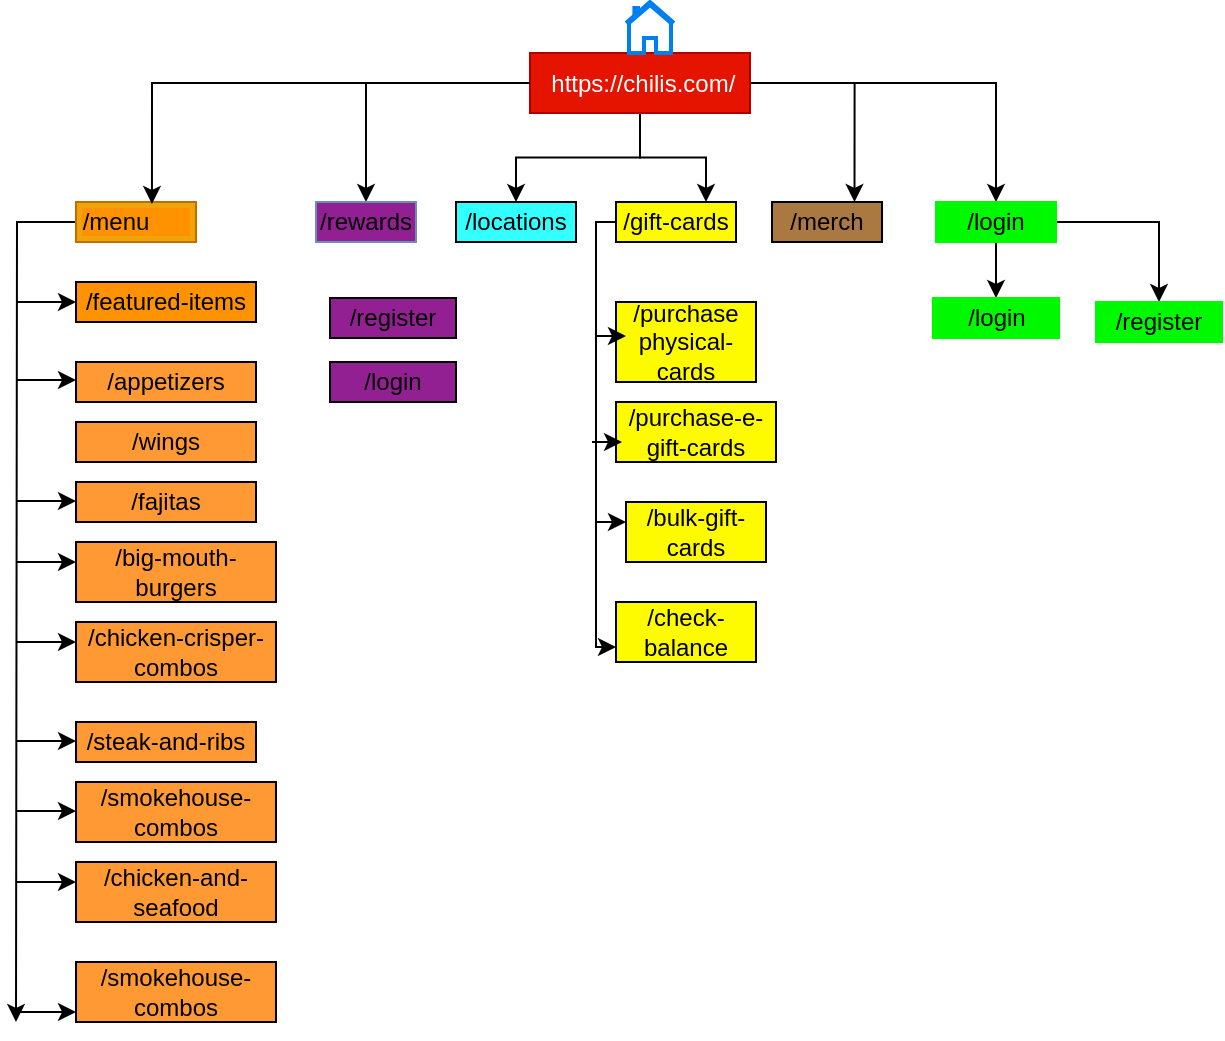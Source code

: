 <mxfile version="24.2.0" type="github" pages="2">
  <diagram name="Chili&#39;s" id="PSdes31Rnnlw_tgahbyj">
    <mxGraphModel dx="1280" dy="675" grid="1" gridSize="10" guides="1" tooltips="1" connect="1" arrows="1" fold="1" page="1" pageScale="1" pageWidth="850" pageHeight="1100" math="0" shadow="0">
      <root>
        <mxCell id="0" />
        <mxCell id="1" parent="0" />
        <mxCell id="0PAF0eVwtVLL-mnTtXqf-24" style="edgeStyle=orthogonalEdgeStyle;rounded=0;orthogonalLoop=1;jettySize=auto;html=1;entryX=0.5;entryY=0;entryDx=0;entryDy=0;" edge="1" parent="1" source="0PAF0eVwtVLL-mnTtXqf-1" target="0PAF0eVwtVLL-mnTtXqf-2">
          <mxGeometry relative="1" as="geometry" />
        </mxCell>
        <mxCell id="0PAF0eVwtVLL-mnTtXqf-25" style="edgeStyle=orthogonalEdgeStyle;rounded=0;orthogonalLoop=1;jettySize=auto;html=1;entryX=0.5;entryY=0;entryDx=0;entryDy=0;" edge="1" parent="1" source="0PAF0eVwtVLL-mnTtXqf-1" target="0PAF0eVwtVLL-mnTtXqf-6">
          <mxGeometry relative="1" as="geometry" />
        </mxCell>
        <mxCell id="0PAF0eVwtVLL-mnTtXqf-26" value="" style="edgeStyle=orthogonalEdgeStyle;rounded=0;orthogonalLoop=1;jettySize=auto;html=1;" edge="1" parent="1" source="0PAF0eVwtVLL-mnTtXqf-1" target="0PAF0eVwtVLL-mnTtXqf-5">
          <mxGeometry relative="1" as="geometry" />
        </mxCell>
        <mxCell id="0PAF0eVwtVLL-mnTtXqf-28" style="edgeStyle=orthogonalEdgeStyle;rounded=0;orthogonalLoop=1;jettySize=auto;html=1;entryX=0.75;entryY=0;entryDx=0;entryDy=0;" edge="1" parent="1" source="0PAF0eVwtVLL-mnTtXqf-1" target="0PAF0eVwtVLL-mnTtXqf-3">
          <mxGeometry relative="1" as="geometry" />
        </mxCell>
        <mxCell id="0PAF0eVwtVLL-mnTtXqf-29" style="edgeStyle=orthogonalEdgeStyle;rounded=0;orthogonalLoop=1;jettySize=auto;html=1;entryX=0.75;entryY=0;entryDx=0;entryDy=0;" edge="1" parent="1" source="0PAF0eVwtVLL-mnTtXqf-1" target="0PAF0eVwtVLL-mnTtXqf-4">
          <mxGeometry relative="1" as="geometry" />
        </mxCell>
        <mxCell id="0PAF0eVwtVLL-mnTtXqf-1" value="&amp;nbsp;https://chilis.com/" style="rounded=0;whiteSpace=wrap;html=1;fillColor=#e51400;fontColor=#ffffff;strokeColor=#B20000;" vertex="1" parent="1">
          <mxGeometry x="277" y="125.5" width="110" height="30" as="geometry" />
        </mxCell>
        <mxCell id="0PAF0eVwtVLL-mnTtXqf-41" style="edgeStyle=orthogonalEdgeStyle;rounded=0;orthogonalLoop=1;jettySize=auto;html=1;entryX=0.5;entryY=0;entryDx=0;entryDy=0;" edge="1" parent="1" source="0PAF0eVwtVLL-mnTtXqf-2" target="0PAF0eVwtVLL-mnTtXqf-39">
          <mxGeometry relative="1" as="geometry" />
        </mxCell>
        <mxCell id="0PAF0eVwtVLL-mnTtXqf-42" value="" style="edgeStyle=orthogonalEdgeStyle;rounded=0;orthogonalLoop=1;jettySize=auto;html=1;" edge="1" parent="1" source="0PAF0eVwtVLL-mnTtXqf-2" target="0PAF0eVwtVLL-mnTtXqf-40">
          <mxGeometry relative="1" as="geometry" />
        </mxCell>
        <mxCell id="0PAF0eVwtVLL-mnTtXqf-2" value="/login" style="rounded=0;whiteSpace=wrap;html=1;fillColor=#00f900;strokeColor=#00f900;" vertex="1" parent="1">
          <mxGeometry x="480" y="200" width="60" height="20" as="geometry" />
        </mxCell>
        <mxCell id="0PAF0eVwtVLL-mnTtXqf-3" value="/merch" style="rounded=0;whiteSpace=wrap;html=1;fillColor=#aa7941;" vertex="1" parent="1">
          <mxGeometry x="398" y="200" width="55" height="20" as="geometry" />
        </mxCell>
        <mxCell id="0PAF0eVwtVLL-mnTtXqf-56" style="edgeStyle=orthogonalEdgeStyle;rounded=0;orthogonalLoop=1;jettySize=auto;html=1;entryX=0;entryY=0.75;entryDx=0;entryDy=0;" edge="1" parent="1" source="0PAF0eVwtVLL-mnTtXqf-4" target="0PAF0eVwtVLL-mnTtXqf-38">
          <mxGeometry relative="1" as="geometry">
            <Array as="points">
              <mxPoint x="310" y="210" />
              <mxPoint x="310" y="423" />
            </Array>
          </mxGeometry>
        </mxCell>
        <mxCell id="0PAF0eVwtVLL-mnTtXqf-4" value="/gift-cards" style="rounded=0;whiteSpace=wrap;html=1;fillColor=#fefb00;" vertex="1" parent="1">
          <mxGeometry x="320" y="200" width="60" height="20" as="geometry" />
        </mxCell>
        <mxCell id="0PAF0eVwtVLL-mnTtXqf-5" value="/locations" style="rounded=0;whiteSpace=wrap;html=1;fillColor=#33FFFF;" vertex="1" parent="1">
          <mxGeometry x="240" y="200" width="60" height="20" as="geometry" />
        </mxCell>
        <mxCell id="0PAF0eVwtVLL-mnTtXqf-6" value="/rewards" style="rounded=0;whiteSpace=wrap;html=1;fillColor=#932092;strokeColor=#6c8ebf;" vertex="1" parent="1">
          <mxGeometry x="170" y="200" width="50" height="20" as="geometry" />
        </mxCell>
        <mxCell id="0PAF0eVwtVLL-mnTtXqf-43" style="edgeStyle=orthogonalEdgeStyle;rounded=0;orthogonalLoop=1;jettySize=auto;html=1;" edge="1" parent="1" source="0PAF0eVwtVLL-mnTtXqf-7">
          <mxGeometry relative="1" as="geometry">
            <mxPoint x="20" y="610" as="targetPoint" />
          </mxGeometry>
        </mxCell>
        <mxCell id="0PAF0eVwtVLL-mnTtXqf-7" value="&lt;span style=&quot;background-color: rgb(255, 146, 0);&quot;&gt;/menu&lt;span style=&quot;white-space: pre;&quot;&gt;&#x9;&lt;/span&gt;&lt;/span&gt;" style="rounded=0;whiteSpace=wrap;html=1;fillColor=#f0a30a;fontColor=#000000;strokeColor=#BD7000;" vertex="1" parent="1">
          <mxGeometry x="50" y="200" width="60" height="20" as="geometry" />
        </mxCell>
        <mxCell id="0PAF0eVwtVLL-mnTtXqf-8" value="/featured-items" style="rounded=0;whiteSpace=wrap;html=1;fillColor=#ff9200;" vertex="1" parent="1">
          <mxGeometry x="50" y="240" width="90" height="20" as="geometry" />
        </mxCell>
        <mxCell id="0PAF0eVwtVLL-mnTtXqf-9" value="" style="html=1;verticalLabelPosition=bottom;align=center;labelBackgroundColor=#ffffff;verticalAlign=top;strokeWidth=2;strokeColor=#0080F0;shadow=0;dashed=0;shape=mxgraph.ios7.icons.home;" vertex="1" parent="1">
          <mxGeometry x="325" y="100" width="24" height="25.5" as="geometry" />
        </mxCell>
        <mxCell id="0PAF0eVwtVLL-mnTtXqf-12" value="/fajitas" style="rounded=0;whiteSpace=wrap;html=1;fillColor=#FF9933;" vertex="1" parent="1">
          <mxGeometry x="50" y="340" width="90" height="20" as="geometry" />
        </mxCell>
        <mxCell id="0PAF0eVwtVLL-mnTtXqf-13" value="/appetizers" style="rounded=0;whiteSpace=wrap;html=1;fillColor=#FF9933;" vertex="1" parent="1">
          <mxGeometry x="50" y="280" width="90" height="20" as="geometry" />
        </mxCell>
        <mxCell id="0PAF0eVwtVLL-mnTtXqf-14" value="/wings" style="rounded=0;whiteSpace=wrap;html=1;fillColor=#FF9933;" vertex="1" parent="1">
          <mxGeometry x="50" y="310" width="90" height="20" as="geometry" />
        </mxCell>
        <mxCell id="0PAF0eVwtVLL-mnTtXqf-16" value="/smokehouse-combos" style="rounded=0;whiteSpace=wrap;html=1;fillColor=#FF9933;" vertex="1" parent="1">
          <mxGeometry x="50" y="490" width="100" height="30" as="geometry" />
        </mxCell>
        <mxCell id="0PAF0eVwtVLL-mnTtXqf-17" value="/big-mouth-burgers" style="rounded=0;whiteSpace=wrap;html=1;fillColor=#FF9933;" vertex="1" parent="1">
          <mxGeometry x="50" y="370" width="100" height="30" as="geometry" />
        </mxCell>
        <mxCell id="0PAF0eVwtVLL-mnTtXqf-18" value="/steak-and-ribs" style="rounded=0;whiteSpace=wrap;html=1;fillColor=#FF9933;" vertex="1" parent="1">
          <mxGeometry x="50" y="460" width="90" height="20" as="geometry" />
        </mxCell>
        <mxCell id="0PAF0eVwtVLL-mnTtXqf-19" value="/chicken-crisper-combos" style="rounded=0;whiteSpace=wrap;html=1;fillColor=#FF9933;" vertex="1" parent="1">
          <mxGeometry x="50" y="410" width="100" height="30" as="geometry" />
        </mxCell>
        <mxCell id="0PAF0eVwtVLL-mnTtXqf-20" value="/chicken-and-seafood" style="rounded=0;whiteSpace=wrap;html=1;fillColor=#FF9933;" vertex="1" parent="1">
          <mxGeometry x="50" y="530" width="100" height="30" as="geometry" />
        </mxCell>
        <mxCell id="0PAF0eVwtVLL-mnTtXqf-21" value="/smokehouse-combos" style="rounded=0;whiteSpace=wrap;html=1;fillColor=#FF9933;" vertex="1" parent="1">
          <mxGeometry x="50" y="580" width="100" height="30" as="geometry" />
        </mxCell>
        <mxCell id="0PAF0eVwtVLL-mnTtXqf-23" style="edgeStyle=orthogonalEdgeStyle;rounded=0;orthogonalLoop=1;jettySize=auto;html=1;entryX=0.633;entryY=0.05;entryDx=0;entryDy=0;entryPerimeter=0;" edge="1" parent="1" source="0PAF0eVwtVLL-mnTtXqf-1" target="0PAF0eVwtVLL-mnTtXqf-7">
          <mxGeometry relative="1" as="geometry" />
        </mxCell>
        <mxCell id="0PAF0eVwtVLL-mnTtXqf-31" value="/register" style="whiteSpace=wrap;html=1;fillColor=#932092;" vertex="1" parent="1">
          <mxGeometry x="177" y="248" width="63" height="20" as="geometry" />
        </mxCell>
        <mxCell id="0PAF0eVwtVLL-mnTtXqf-32" value="/login" style="whiteSpace=wrap;html=1;fillColor=#932092;" vertex="1" parent="1">
          <mxGeometry x="177" y="280" width="63" height="20" as="geometry" />
        </mxCell>
        <mxCell id="0PAF0eVwtVLL-mnTtXqf-33" style="edgeStyle=orthogonalEdgeStyle;rounded=0;orthogonalLoop=1;jettySize=auto;html=1;exitX=0.5;exitY=1;exitDx=0;exitDy=0;" edge="1" parent="1" source="0PAF0eVwtVLL-mnTtXqf-32" target="0PAF0eVwtVLL-mnTtXqf-32">
          <mxGeometry relative="1" as="geometry" />
        </mxCell>
        <mxCell id="0PAF0eVwtVLL-mnTtXqf-35" value="/purchase physical-cards" style="rounded=0;whiteSpace=wrap;html=1;fillColor=#fefb00;" vertex="1" parent="1">
          <mxGeometry x="320" y="250" width="70" height="40" as="geometry" />
        </mxCell>
        <mxCell id="0PAF0eVwtVLL-mnTtXqf-36" value="/purchase-e-gift-cards" style="rounded=0;whiteSpace=wrap;html=1;fillColor=#fefb00;" vertex="1" parent="1">
          <mxGeometry x="320" y="300" width="80" height="30" as="geometry" />
        </mxCell>
        <mxCell id="0PAF0eVwtVLL-mnTtXqf-37" value="/bulk-gift-cards" style="rounded=0;whiteSpace=wrap;html=1;fillColor=#fefb00;" vertex="1" parent="1">
          <mxGeometry x="325" y="350" width="70" height="30" as="geometry" />
        </mxCell>
        <mxCell id="0PAF0eVwtVLL-mnTtXqf-38" value="/check-balance" style="rounded=0;whiteSpace=wrap;html=1;fillColor=#fefb00;" vertex="1" parent="1">
          <mxGeometry x="320" y="400" width="70" height="30" as="geometry" />
        </mxCell>
        <mxCell id="0PAF0eVwtVLL-mnTtXqf-39" value="/register" style="whiteSpace=wrap;html=1;strokeColor=#00f900;fillColor=#00f900;" vertex="1" parent="1">
          <mxGeometry x="560" y="250" width="63" height="20" as="geometry" />
        </mxCell>
        <mxCell id="0PAF0eVwtVLL-mnTtXqf-40" value="/login" style="whiteSpace=wrap;html=1;strokeColor=#00f900;fillColor=#00f900;" vertex="1" parent="1">
          <mxGeometry x="478.5" y="248" width="63" height="20" as="geometry" />
        </mxCell>
        <mxCell id="0PAF0eVwtVLL-mnTtXqf-46" value="" style="endArrow=classic;html=1;rounded=0;" edge="1" parent="1">
          <mxGeometry width="50" height="50" relative="1" as="geometry">
            <mxPoint x="20" y="250" as="sourcePoint" />
            <mxPoint x="50" y="250" as="targetPoint" />
          </mxGeometry>
        </mxCell>
        <mxCell id="0PAF0eVwtVLL-mnTtXqf-47" value="" style="endArrow=classic;html=1;rounded=0;" edge="1" parent="1">
          <mxGeometry width="50" height="50" relative="1" as="geometry">
            <mxPoint x="20" y="289" as="sourcePoint" />
            <mxPoint x="50" y="289" as="targetPoint" />
          </mxGeometry>
        </mxCell>
        <mxCell id="0PAF0eVwtVLL-mnTtXqf-48" value="" style="endArrow=classic;html=1;rounded=0;" edge="1" parent="1">
          <mxGeometry width="50" height="50" relative="1" as="geometry">
            <mxPoint x="20" y="349.5" as="sourcePoint" />
            <mxPoint x="50" y="349.5" as="targetPoint" />
          </mxGeometry>
        </mxCell>
        <mxCell id="0PAF0eVwtVLL-mnTtXqf-50" value="" style="endArrow=classic;html=1;rounded=0;" edge="1" parent="1">
          <mxGeometry width="50" height="50" relative="1" as="geometry">
            <mxPoint x="20" y="380" as="sourcePoint" />
            <mxPoint x="50" y="380" as="targetPoint" />
          </mxGeometry>
        </mxCell>
        <mxCell id="0PAF0eVwtVLL-mnTtXqf-51" value="" style="endArrow=classic;html=1;rounded=0;" edge="1" parent="1">
          <mxGeometry width="50" height="50" relative="1" as="geometry">
            <mxPoint x="20" y="420" as="sourcePoint" />
            <mxPoint x="50" y="420" as="targetPoint" />
          </mxGeometry>
        </mxCell>
        <mxCell id="0PAF0eVwtVLL-mnTtXqf-52" value="" style="endArrow=classic;html=1;rounded=0;" edge="1" parent="1">
          <mxGeometry width="50" height="50" relative="1" as="geometry">
            <mxPoint x="20" y="469.5" as="sourcePoint" />
            <mxPoint x="50" y="469.5" as="targetPoint" />
          </mxGeometry>
        </mxCell>
        <mxCell id="0PAF0eVwtVLL-mnTtXqf-53" value="" style="endArrow=classic;html=1;rounded=0;" edge="1" parent="1">
          <mxGeometry width="50" height="50" relative="1" as="geometry">
            <mxPoint x="20" y="540" as="sourcePoint" />
            <mxPoint x="50" y="540" as="targetPoint" />
          </mxGeometry>
        </mxCell>
        <mxCell id="0PAF0eVwtVLL-mnTtXqf-54" value="" style="endArrow=classic;html=1;rounded=0;" edge="1" parent="1">
          <mxGeometry width="50" height="50" relative="1" as="geometry">
            <mxPoint x="20" y="504.5" as="sourcePoint" />
            <mxPoint x="50" y="504.5" as="targetPoint" />
          </mxGeometry>
        </mxCell>
        <mxCell id="0PAF0eVwtVLL-mnTtXqf-55" value="" style="endArrow=classic;html=1;rounded=0;" edge="1" parent="1">
          <mxGeometry width="50" height="50" relative="1" as="geometry">
            <mxPoint x="20" y="605" as="sourcePoint" />
            <mxPoint x="50" y="605" as="targetPoint" />
          </mxGeometry>
        </mxCell>
        <mxCell id="0PAF0eVwtVLL-mnTtXqf-57" value="" style="endArrow=classic;html=1;rounded=0;" edge="1" parent="1">
          <mxGeometry width="50" height="50" relative="1" as="geometry">
            <mxPoint x="310" y="267" as="sourcePoint" />
            <mxPoint x="325" y="267" as="targetPoint" />
          </mxGeometry>
        </mxCell>
        <mxCell id="0PAF0eVwtVLL-mnTtXqf-58" value="" style="endArrow=classic;html=1;rounded=0;" edge="1" parent="1">
          <mxGeometry width="50" height="50" relative="1" as="geometry">
            <mxPoint x="308" y="320" as="sourcePoint" />
            <mxPoint x="323" y="320" as="targetPoint" />
          </mxGeometry>
        </mxCell>
        <mxCell id="0PAF0eVwtVLL-mnTtXqf-59" value="" style="endArrow=classic;html=1;rounded=0;" edge="1" parent="1">
          <mxGeometry width="50" height="50" relative="1" as="geometry">
            <mxPoint x="310" y="360" as="sourcePoint" />
            <mxPoint x="325" y="360" as="targetPoint" />
          </mxGeometry>
        </mxCell>
      </root>
    </mxGraphModel>
  </diagram>
  <diagram name="McDonald&#39;s" id="AGSGahIXU4RQnxEWUdl-">
    <mxGraphModel dx="1280" dy="675" grid="1" gridSize="10" guides="1" tooltips="1" connect="1" arrows="1" fold="1" page="1" pageScale="1" pageWidth="850" pageHeight="1100" math="0" shadow="0">
      <root>
        <mxCell id="7CCz3uAto5SKICLuDHaF-0" />
        <mxCell id="7CCz3uAto5SKICLuDHaF-1" parent="7CCz3uAto5SKICLuDHaF-0" />
        <mxCell id="7CCz3uAto5SKICLuDHaF-2" style="edgeStyle=orthogonalEdgeStyle;rounded=0;orthogonalLoop=1;jettySize=auto;html=1;entryX=0.5;entryY=0;entryDx=0;entryDy=0;" edge="1" parent="7CCz3uAto5SKICLuDHaF-1" source="7CCz3uAto5SKICLuDHaF-7" target="7CCz3uAto5SKICLuDHaF-10">
          <mxGeometry relative="1" as="geometry" />
        </mxCell>
        <mxCell id="7CCz3uAto5SKICLuDHaF-3" style="edgeStyle=orthogonalEdgeStyle;rounded=0;orthogonalLoop=1;jettySize=auto;html=1;entryX=0.5;entryY=0;entryDx=0;entryDy=0;" edge="1" parent="7CCz3uAto5SKICLuDHaF-1" source="7CCz3uAto5SKICLuDHaF-7" target="7CCz3uAto5SKICLuDHaF-15">
          <mxGeometry relative="1" as="geometry" />
        </mxCell>
        <mxCell id="7CCz3uAto5SKICLuDHaF-4" value="" style="edgeStyle=orthogonalEdgeStyle;rounded=0;orthogonalLoop=1;jettySize=auto;html=1;" edge="1" parent="7CCz3uAto5SKICLuDHaF-1" source="7CCz3uAto5SKICLuDHaF-7" target="7CCz3uAto5SKICLuDHaF-14">
          <mxGeometry relative="1" as="geometry" />
        </mxCell>
        <mxCell id="7CCz3uAto5SKICLuDHaF-5" style="edgeStyle=orthogonalEdgeStyle;rounded=0;orthogonalLoop=1;jettySize=auto;html=1;entryX=0.75;entryY=0;entryDx=0;entryDy=0;" edge="1" parent="7CCz3uAto5SKICLuDHaF-1" source="7CCz3uAto5SKICLuDHaF-7" target="7CCz3uAto5SKICLuDHaF-11">
          <mxGeometry relative="1" as="geometry" />
        </mxCell>
        <mxCell id="7CCz3uAto5SKICLuDHaF-6" style="edgeStyle=orthogonalEdgeStyle;rounded=0;orthogonalLoop=1;jettySize=auto;html=1;entryX=0.75;entryY=0;entryDx=0;entryDy=0;" edge="1" parent="7CCz3uAto5SKICLuDHaF-1" source="7CCz3uAto5SKICLuDHaF-7" target="7CCz3uAto5SKICLuDHaF-13">
          <mxGeometry relative="1" as="geometry" />
        </mxCell>
        <mxCell id="7CCz3uAto5SKICLuDHaF-7" value="&amp;nbsp;https://chilis.com/" style="rounded=0;whiteSpace=wrap;html=1;fillColor=#e51400;fontColor=#ffffff;strokeColor=#B20000;" vertex="1" parent="7CCz3uAto5SKICLuDHaF-1">
          <mxGeometry x="277" y="125.5" width="110" height="30" as="geometry" />
        </mxCell>
        <mxCell id="7CCz3uAto5SKICLuDHaF-8" style="edgeStyle=orthogonalEdgeStyle;rounded=0;orthogonalLoop=1;jettySize=auto;html=1;entryX=0.5;entryY=0;entryDx=0;entryDy=0;" edge="1" parent="7CCz3uAto5SKICLuDHaF-1" source="7CCz3uAto5SKICLuDHaF-10" target="7CCz3uAto5SKICLuDHaF-37">
          <mxGeometry relative="1" as="geometry" />
        </mxCell>
        <mxCell id="7CCz3uAto5SKICLuDHaF-9" value="" style="edgeStyle=orthogonalEdgeStyle;rounded=0;orthogonalLoop=1;jettySize=auto;html=1;" edge="1" parent="7CCz3uAto5SKICLuDHaF-1" source="7CCz3uAto5SKICLuDHaF-10" target="7CCz3uAto5SKICLuDHaF-38">
          <mxGeometry relative="1" as="geometry" />
        </mxCell>
        <mxCell id="7CCz3uAto5SKICLuDHaF-10" value="/login" style="rounded=0;whiteSpace=wrap;html=1;fillColor=#00f900;strokeColor=#00f900;" vertex="1" parent="7CCz3uAto5SKICLuDHaF-1">
          <mxGeometry x="480" y="200" width="60" height="20" as="geometry" />
        </mxCell>
        <mxCell id="7CCz3uAto5SKICLuDHaF-11" value="/merch" style="rounded=0;whiteSpace=wrap;html=1;fillColor=#aa7941;" vertex="1" parent="7CCz3uAto5SKICLuDHaF-1">
          <mxGeometry x="398" y="200" width="55" height="20" as="geometry" />
        </mxCell>
        <mxCell id="7CCz3uAto5SKICLuDHaF-12" style="edgeStyle=orthogonalEdgeStyle;rounded=0;orthogonalLoop=1;jettySize=auto;html=1;entryX=0;entryY=0.75;entryDx=0;entryDy=0;" edge="1" parent="7CCz3uAto5SKICLuDHaF-1" source="7CCz3uAto5SKICLuDHaF-13" target="7CCz3uAto5SKICLuDHaF-36">
          <mxGeometry relative="1" as="geometry">
            <Array as="points">
              <mxPoint x="310" y="210" />
              <mxPoint x="310" y="423" />
            </Array>
          </mxGeometry>
        </mxCell>
        <mxCell id="7CCz3uAto5SKICLuDHaF-13" value="/gift-cards" style="rounded=0;whiteSpace=wrap;html=1;fillColor=#fefb00;" vertex="1" parent="7CCz3uAto5SKICLuDHaF-1">
          <mxGeometry x="320" y="200" width="60" height="20" as="geometry" />
        </mxCell>
        <mxCell id="7CCz3uAto5SKICLuDHaF-14" value="/locations" style="rounded=0;whiteSpace=wrap;html=1;fillColor=#33FFFF;" vertex="1" parent="7CCz3uAto5SKICLuDHaF-1">
          <mxGeometry x="240" y="200" width="60" height="20" as="geometry" />
        </mxCell>
        <mxCell id="7CCz3uAto5SKICLuDHaF-15" value="/rewards" style="rounded=0;whiteSpace=wrap;html=1;fillColor=#932092;strokeColor=#6c8ebf;" vertex="1" parent="7CCz3uAto5SKICLuDHaF-1">
          <mxGeometry x="170" y="200" width="50" height="20" as="geometry" />
        </mxCell>
        <mxCell id="7CCz3uAto5SKICLuDHaF-16" style="edgeStyle=orthogonalEdgeStyle;rounded=0;orthogonalLoop=1;jettySize=auto;html=1;" edge="1" parent="7CCz3uAto5SKICLuDHaF-1" source="7CCz3uAto5SKICLuDHaF-17">
          <mxGeometry relative="1" as="geometry">
            <mxPoint x="20" y="610" as="targetPoint" />
          </mxGeometry>
        </mxCell>
        <mxCell id="7CCz3uAto5SKICLuDHaF-17" value="&lt;span style=&quot;background-color: rgb(255, 146, 0);&quot;&gt;/menu&lt;span style=&quot;white-space: pre;&quot;&gt;&#x9;&lt;/span&gt;&lt;/span&gt;" style="rounded=0;whiteSpace=wrap;html=1;fillColor=#f0a30a;fontColor=#000000;strokeColor=#BD7000;" vertex="1" parent="7CCz3uAto5SKICLuDHaF-1">
          <mxGeometry x="50" y="200" width="60" height="20" as="geometry" />
        </mxCell>
        <mxCell id="7CCz3uAto5SKICLuDHaF-18" value="/featured-items" style="rounded=0;whiteSpace=wrap;html=1;fillColor=#ff9200;" vertex="1" parent="7CCz3uAto5SKICLuDHaF-1">
          <mxGeometry x="50" y="240" width="90" height="20" as="geometry" />
        </mxCell>
        <mxCell id="7CCz3uAto5SKICLuDHaF-19" value="" style="html=1;verticalLabelPosition=bottom;align=center;labelBackgroundColor=#ffffff;verticalAlign=top;strokeWidth=2;strokeColor=#0080F0;shadow=0;dashed=0;shape=mxgraph.ios7.icons.home;" vertex="1" parent="7CCz3uAto5SKICLuDHaF-1">
          <mxGeometry x="325" y="100" width="24" height="25.5" as="geometry" />
        </mxCell>
        <mxCell id="7CCz3uAto5SKICLuDHaF-20" value="/fajitas" style="rounded=0;whiteSpace=wrap;html=1;fillColor=#FF9933;" vertex="1" parent="7CCz3uAto5SKICLuDHaF-1">
          <mxGeometry x="50" y="340" width="90" height="20" as="geometry" />
        </mxCell>
        <mxCell id="7CCz3uAto5SKICLuDHaF-21" value="/appetizers" style="rounded=0;whiteSpace=wrap;html=1;fillColor=#FF9933;" vertex="1" parent="7CCz3uAto5SKICLuDHaF-1">
          <mxGeometry x="50" y="280" width="90" height="20" as="geometry" />
        </mxCell>
        <mxCell id="7CCz3uAto5SKICLuDHaF-22" value="/wings" style="rounded=0;whiteSpace=wrap;html=1;fillColor=#FF9933;" vertex="1" parent="7CCz3uAto5SKICLuDHaF-1">
          <mxGeometry x="50" y="310" width="90" height="20" as="geometry" />
        </mxCell>
        <mxCell id="7CCz3uAto5SKICLuDHaF-23" value="/smokehouse-combos" style="rounded=0;whiteSpace=wrap;html=1;fillColor=#FF9933;" vertex="1" parent="7CCz3uAto5SKICLuDHaF-1">
          <mxGeometry x="50" y="490" width="100" height="30" as="geometry" />
        </mxCell>
        <mxCell id="7CCz3uAto5SKICLuDHaF-24" value="/big-mouth-burgers" style="rounded=0;whiteSpace=wrap;html=1;fillColor=#FF9933;" vertex="1" parent="7CCz3uAto5SKICLuDHaF-1">
          <mxGeometry x="50" y="370" width="100" height="30" as="geometry" />
        </mxCell>
        <mxCell id="7CCz3uAto5SKICLuDHaF-25" value="/steak-and-ribs" style="rounded=0;whiteSpace=wrap;html=1;fillColor=#FF9933;" vertex="1" parent="7CCz3uAto5SKICLuDHaF-1">
          <mxGeometry x="50" y="460" width="90" height="20" as="geometry" />
        </mxCell>
        <mxCell id="7CCz3uAto5SKICLuDHaF-26" value="/chicken-crisper-combos" style="rounded=0;whiteSpace=wrap;html=1;fillColor=#FF9933;" vertex="1" parent="7CCz3uAto5SKICLuDHaF-1">
          <mxGeometry x="50" y="410" width="100" height="30" as="geometry" />
        </mxCell>
        <mxCell id="7CCz3uAto5SKICLuDHaF-27" value="/chicken-and-seafood" style="rounded=0;whiteSpace=wrap;html=1;fillColor=#FF9933;" vertex="1" parent="7CCz3uAto5SKICLuDHaF-1">
          <mxGeometry x="50" y="530" width="100" height="30" as="geometry" />
        </mxCell>
        <mxCell id="7CCz3uAto5SKICLuDHaF-28" value="/smokehouse-combos" style="rounded=0;whiteSpace=wrap;html=1;fillColor=#FF9933;" vertex="1" parent="7CCz3uAto5SKICLuDHaF-1">
          <mxGeometry x="50" y="580" width="100" height="30" as="geometry" />
        </mxCell>
        <mxCell id="7CCz3uAto5SKICLuDHaF-29" style="edgeStyle=orthogonalEdgeStyle;rounded=0;orthogonalLoop=1;jettySize=auto;html=1;entryX=0.633;entryY=0.05;entryDx=0;entryDy=0;entryPerimeter=0;" edge="1" parent="7CCz3uAto5SKICLuDHaF-1" source="7CCz3uAto5SKICLuDHaF-7" target="7CCz3uAto5SKICLuDHaF-17">
          <mxGeometry relative="1" as="geometry" />
        </mxCell>
        <mxCell id="7CCz3uAto5SKICLuDHaF-30" value="/register" style="whiteSpace=wrap;html=1;fillColor=#932092;" vertex="1" parent="7CCz3uAto5SKICLuDHaF-1">
          <mxGeometry x="177" y="248" width="63" height="20" as="geometry" />
        </mxCell>
        <mxCell id="7CCz3uAto5SKICLuDHaF-31" value="/login" style="whiteSpace=wrap;html=1;fillColor=#932092;" vertex="1" parent="7CCz3uAto5SKICLuDHaF-1">
          <mxGeometry x="177" y="280" width="63" height="20" as="geometry" />
        </mxCell>
        <mxCell id="7CCz3uAto5SKICLuDHaF-32" style="edgeStyle=orthogonalEdgeStyle;rounded=0;orthogonalLoop=1;jettySize=auto;html=1;exitX=0.5;exitY=1;exitDx=0;exitDy=0;" edge="1" parent="7CCz3uAto5SKICLuDHaF-1" source="7CCz3uAto5SKICLuDHaF-31" target="7CCz3uAto5SKICLuDHaF-31">
          <mxGeometry relative="1" as="geometry" />
        </mxCell>
        <mxCell id="7CCz3uAto5SKICLuDHaF-33" value="/purchase physical-cards" style="rounded=0;whiteSpace=wrap;html=1;fillColor=#fefb00;" vertex="1" parent="7CCz3uAto5SKICLuDHaF-1">
          <mxGeometry x="320" y="250" width="70" height="40" as="geometry" />
        </mxCell>
        <mxCell id="7CCz3uAto5SKICLuDHaF-34" value="/purchase-e-gift-cards" style="rounded=0;whiteSpace=wrap;html=1;fillColor=#fefb00;" vertex="1" parent="7CCz3uAto5SKICLuDHaF-1">
          <mxGeometry x="320" y="300" width="80" height="30" as="geometry" />
        </mxCell>
        <mxCell id="7CCz3uAto5SKICLuDHaF-35" value="/bulk-gift-cards" style="rounded=0;whiteSpace=wrap;html=1;fillColor=#fefb00;" vertex="1" parent="7CCz3uAto5SKICLuDHaF-1">
          <mxGeometry x="325" y="350" width="70" height="30" as="geometry" />
        </mxCell>
        <mxCell id="7CCz3uAto5SKICLuDHaF-36" value="/check-balance" style="rounded=0;whiteSpace=wrap;html=1;fillColor=#fefb00;" vertex="1" parent="7CCz3uAto5SKICLuDHaF-1">
          <mxGeometry x="320" y="400" width="70" height="30" as="geometry" />
        </mxCell>
        <mxCell id="7CCz3uAto5SKICLuDHaF-37" value="/register" style="whiteSpace=wrap;html=1;strokeColor=#00f900;fillColor=#00f900;" vertex="1" parent="7CCz3uAto5SKICLuDHaF-1">
          <mxGeometry x="560" y="250" width="63" height="20" as="geometry" />
        </mxCell>
        <mxCell id="7CCz3uAto5SKICLuDHaF-38" value="/login" style="whiteSpace=wrap;html=1;strokeColor=#00f900;fillColor=#00f900;" vertex="1" parent="7CCz3uAto5SKICLuDHaF-1">
          <mxGeometry x="478.5" y="248" width="63" height="20" as="geometry" />
        </mxCell>
        <mxCell id="7CCz3uAto5SKICLuDHaF-40" value="" style="endArrow=classic;html=1;rounded=0;" edge="1" parent="7CCz3uAto5SKICLuDHaF-1">
          <mxGeometry width="50" height="50" relative="1" as="geometry">
            <mxPoint x="20" y="250" as="sourcePoint" />
            <mxPoint x="50" y="250" as="targetPoint" />
          </mxGeometry>
        </mxCell>
        <mxCell id="7CCz3uAto5SKICLuDHaF-41" value="" style="endArrow=classic;html=1;rounded=0;" edge="1" parent="7CCz3uAto5SKICLuDHaF-1">
          <mxGeometry width="50" height="50" relative="1" as="geometry">
            <mxPoint x="20" y="289" as="sourcePoint" />
            <mxPoint x="50" y="289" as="targetPoint" />
          </mxGeometry>
        </mxCell>
        <mxCell id="7CCz3uAto5SKICLuDHaF-42" value="" style="endArrow=classic;html=1;rounded=0;" edge="1" parent="7CCz3uAto5SKICLuDHaF-1">
          <mxGeometry width="50" height="50" relative="1" as="geometry">
            <mxPoint x="20" y="349.5" as="sourcePoint" />
            <mxPoint x="50" y="349.5" as="targetPoint" />
          </mxGeometry>
        </mxCell>
        <mxCell id="7CCz3uAto5SKICLuDHaF-43" value="" style="endArrow=classic;html=1;rounded=0;" edge="1" parent="7CCz3uAto5SKICLuDHaF-1">
          <mxGeometry width="50" height="50" relative="1" as="geometry">
            <mxPoint x="20" y="380" as="sourcePoint" />
            <mxPoint x="50" y="380" as="targetPoint" />
          </mxGeometry>
        </mxCell>
        <mxCell id="7CCz3uAto5SKICLuDHaF-44" value="" style="endArrow=classic;html=1;rounded=0;" edge="1" parent="7CCz3uAto5SKICLuDHaF-1">
          <mxGeometry width="50" height="50" relative="1" as="geometry">
            <mxPoint x="20" y="420" as="sourcePoint" />
            <mxPoint x="50" y="420" as="targetPoint" />
          </mxGeometry>
        </mxCell>
        <mxCell id="7CCz3uAto5SKICLuDHaF-45" value="" style="endArrow=classic;html=1;rounded=0;" edge="1" parent="7CCz3uAto5SKICLuDHaF-1">
          <mxGeometry width="50" height="50" relative="1" as="geometry">
            <mxPoint x="20" y="469.5" as="sourcePoint" />
            <mxPoint x="50" y="469.5" as="targetPoint" />
          </mxGeometry>
        </mxCell>
        <mxCell id="7CCz3uAto5SKICLuDHaF-46" value="" style="endArrow=classic;html=1;rounded=0;" edge="1" parent="7CCz3uAto5SKICLuDHaF-1">
          <mxGeometry width="50" height="50" relative="1" as="geometry">
            <mxPoint x="20" y="540" as="sourcePoint" />
            <mxPoint x="50" y="540" as="targetPoint" />
          </mxGeometry>
        </mxCell>
        <mxCell id="7CCz3uAto5SKICLuDHaF-47" value="" style="endArrow=classic;html=1;rounded=0;" edge="1" parent="7CCz3uAto5SKICLuDHaF-1">
          <mxGeometry width="50" height="50" relative="1" as="geometry">
            <mxPoint x="20" y="504.5" as="sourcePoint" />
            <mxPoint x="50" y="504.5" as="targetPoint" />
          </mxGeometry>
        </mxCell>
        <mxCell id="7CCz3uAto5SKICLuDHaF-48" value="" style="endArrow=classic;html=1;rounded=0;" edge="1" parent="7CCz3uAto5SKICLuDHaF-1">
          <mxGeometry width="50" height="50" relative="1" as="geometry">
            <mxPoint x="20" y="605" as="sourcePoint" />
            <mxPoint x="50" y="605" as="targetPoint" />
          </mxGeometry>
        </mxCell>
        <mxCell id="7CCz3uAto5SKICLuDHaF-49" value="" style="endArrow=classic;html=1;rounded=0;" edge="1" parent="7CCz3uAto5SKICLuDHaF-1">
          <mxGeometry width="50" height="50" relative="1" as="geometry">
            <mxPoint x="310" y="267" as="sourcePoint" />
            <mxPoint x="325" y="267" as="targetPoint" />
          </mxGeometry>
        </mxCell>
        <mxCell id="7CCz3uAto5SKICLuDHaF-50" value="" style="endArrow=classic;html=1;rounded=0;" edge="1" parent="7CCz3uAto5SKICLuDHaF-1">
          <mxGeometry width="50" height="50" relative="1" as="geometry">
            <mxPoint x="308" y="320" as="sourcePoint" />
            <mxPoint x="323" y="320" as="targetPoint" />
          </mxGeometry>
        </mxCell>
        <mxCell id="7CCz3uAto5SKICLuDHaF-51" value="" style="endArrow=classic;html=1;rounded=0;" edge="1" parent="7CCz3uAto5SKICLuDHaF-1">
          <mxGeometry width="50" height="50" relative="1" as="geometry">
            <mxPoint x="310" y="360" as="sourcePoint" />
            <mxPoint x="325" y="360" as="targetPoint" />
          </mxGeometry>
        </mxCell>
      </root>
    </mxGraphModel>
  </diagram>
</mxfile>
